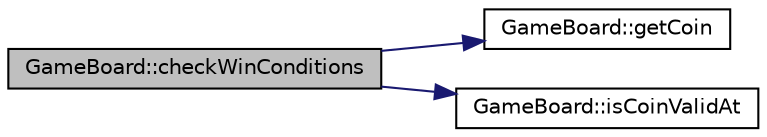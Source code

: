 digraph "GameBoard::checkWinConditions"
{
  edge [fontname="Helvetica",fontsize="10",labelfontname="Helvetica",labelfontsize="10"];
  node [fontname="Helvetica",fontsize="10",shape=record];
  rankdir="LR";
  Node1 [label="GameBoard::checkWinConditions",height=0.2,width=0.4,color="black", fillcolor="grey75", style="filled" fontcolor="black"];
  Node1 -> Node2 [color="midnightblue",fontsize="10",style="solid",fontname="Helvetica"];
  Node2 [label="GameBoard::getCoin",height=0.2,width=0.4,color="black", fillcolor="white", style="filled",URL="$class_game_board.html#a15b19b2ec1e4c63b47e113aba42d3ae3"];
  Node1 -> Node3 [color="midnightblue",fontsize="10",style="solid",fontname="Helvetica"];
  Node3 [label="GameBoard::isCoinValidAt",height=0.2,width=0.4,color="black", fillcolor="white", style="filled",URL="$class_game_board.html#ae43c300f4bc9df8a8d65231f96d335dd"];
}
